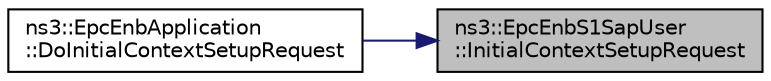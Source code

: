 digraph "ns3::EpcEnbS1SapUser::InitialContextSetupRequest"
{
 // LATEX_PDF_SIZE
  edge [fontname="Helvetica",fontsize="10",labelfontname="Helvetica",labelfontsize="10"];
  node [fontname="Helvetica",fontsize="10",shape=record];
  rankdir="RL";
  Node1 [label="ns3::EpcEnbS1SapUser\l::InitialContextSetupRequest",height=0.2,width=0.4,color="black", fillcolor="grey75", style="filled", fontcolor="black",tooltip="Initial context setup request."];
  Node1 -> Node2 [dir="back",color="midnightblue",fontsize="10",style="solid",fontname="Helvetica"];
  Node2 [label="ns3::EpcEnbApplication\l::DoInitialContextSetupRequest",height=0.2,width=0.4,color="black", fillcolor="white", style="filled",URL="$classns3_1_1_epc_enb_application.html#a3a5fe01347001b0efa73e7352cf43972",tooltip="Initial Context Setup Request."];
}
